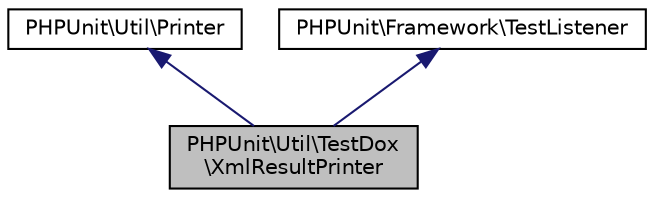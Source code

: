 digraph "PHPUnit\Util\TestDox\XmlResultPrinter"
{
  edge [fontname="Helvetica",fontsize="10",labelfontname="Helvetica",labelfontsize="10"];
  node [fontname="Helvetica",fontsize="10",shape=record];
  Node3 [label="PHPUnit\\Util\\TestDox\l\\XmlResultPrinter",height=0.2,width=0.4,color="black", fillcolor="grey75", style="filled", fontcolor="black"];
  Node4 -> Node3 [dir="back",color="midnightblue",fontsize="10",style="solid",fontname="Helvetica"];
  Node4 [label="PHPUnit\\Util\\Printer",height=0.2,width=0.4,color="black", fillcolor="white", style="filled",URL="$classPHPUnit_1_1Util_1_1Printer.html"];
  Node5 -> Node3 [dir="back",color="midnightblue",fontsize="10",style="solid",fontname="Helvetica"];
  Node5 [label="PHPUnit\\Framework\\TestListener",height=0.2,width=0.4,color="black", fillcolor="white", style="filled",URL="$interfacePHPUnit_1_1Framework_1_1TestListener.html"];
}
